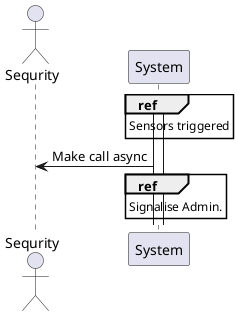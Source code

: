 @startuml Signal_Emergency

actor Sequrity

activate System
ref over System : Sensors triggered
System -> Sequrity : Make call async
ref over System : Signalise Admin.


@enduml